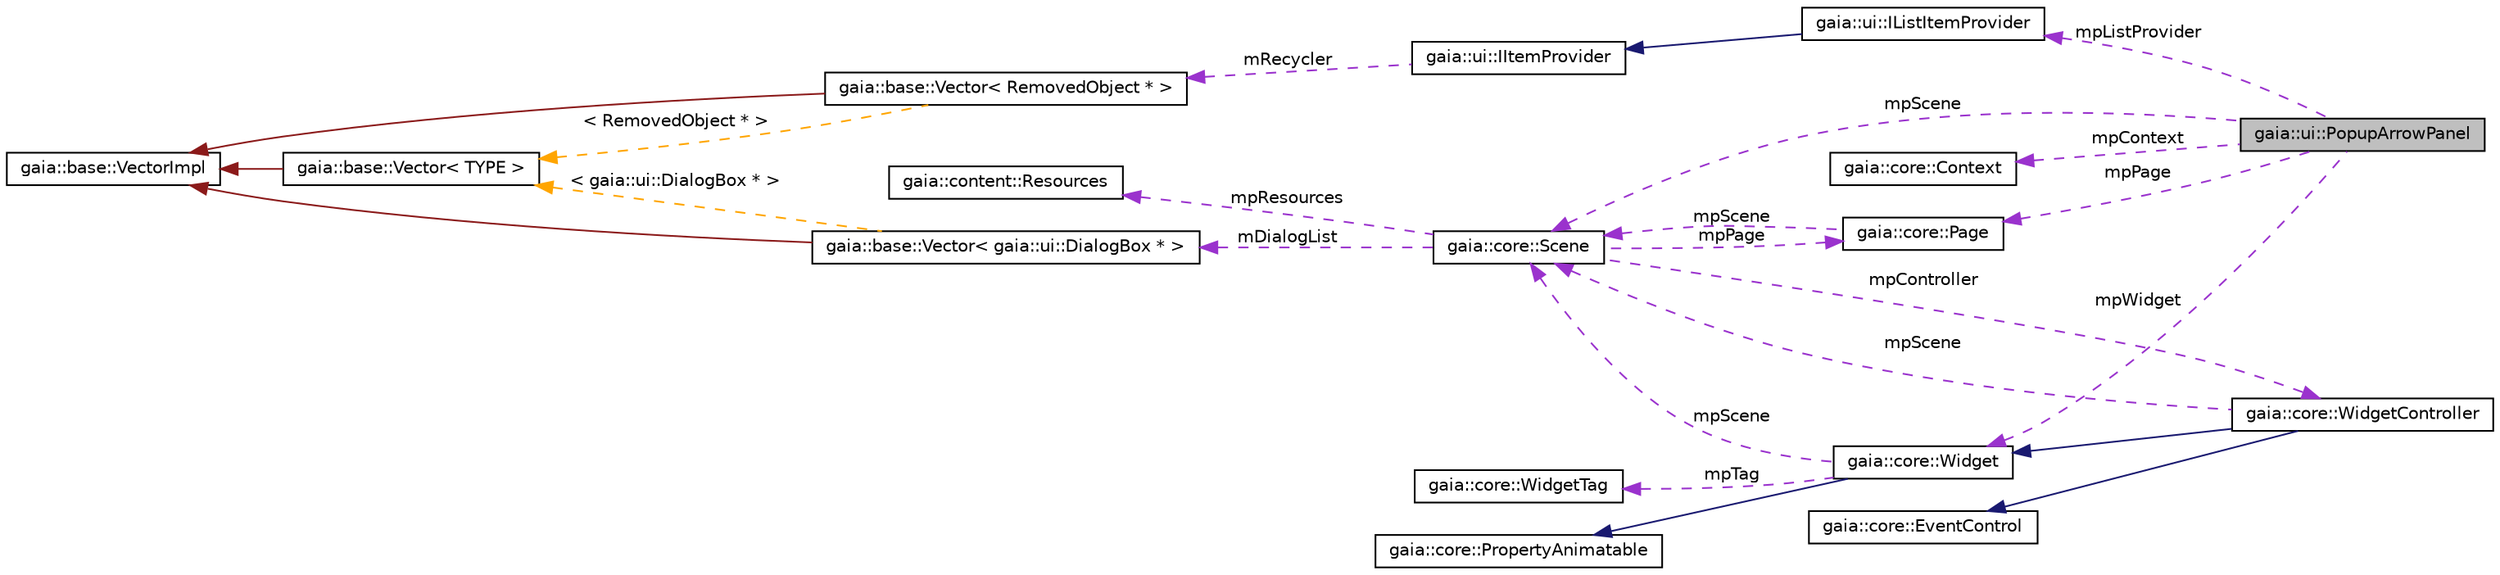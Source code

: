 digraph G
{
  edge [fontname="Helvetica",fontsize="10",labelfontname="Helvetica",labelfontsize="10"];
  node [fontname="Helvetica",fontsize="10",shape=record];
  rankdir=LR;
  Node1 [label="gaia::ui::PopupArrowPanel",height=0.2,width=0.4,color="black", fillcolor="grey75", style="filled" fontcolor="black"];
  Node2 -> Node1 [dir=back,color="darkorchid3",fontsize="10",style="dashed",label="mpScene",fontname="Helvetica"];
  Node2 [label="gaia::core::Scene",height=0.2,width=0.4,color="black", fillcolor="white", style="filled",URL="$d5/dfb/classgaia_1_1core_1_1_scene.html",tooltip="A Scene is used to build a visual interface."];
  Node3 -> Node2 [dir=back,color="darkorchid3",fontsize="10",style="dashed",label="mpController",fontname="Helvetica"];
  Node3 [label="gaia::core::WidgetController",height=0.2,width=0.4,color="black", fillcolor="white", style="filled",URL="$db/d6c/classgaia_1_1core_1_1_widget_controller.html",tooltip="Define the default widget layout to put sets of layout in it."];
  Node4 -> Node3 [dir=back,color="midnightblue",fontsize="10",style="solid",fontname="Helvetica"];
  Node4 [label="gaia::core::Widget",height=0.2,width=0.4,color="black", fillcolor="white", style="filled",URL="$d8/dac/classgaia_1_1core_1_1_widget.html",tooltip="The Widget class is the base class of all user interface component."];
  Node5 -> Node4 [dir=back,color="midnightblue",fontsize="10",style="solid",fontname="Helvetica"];
  Node5 [label="gaia::core::PropertyAnimatable",height=0.2,width=0.4,color="black", fillcolor="white", style="filled",URL="$d0/db2/classgaia_1_1core_1_1_property_animatable.html",tooltip="Any animation object need to implement PropertyAnimatable because of setting value."];
  Node2 -> Node4 [dir=back,color="darkorchid3",fontsize="10",style="dashed",label="mpScene",fontname="Helvetica"];
  Node6 -> Node4 [dir=back,color="darkorchid3",fontsize="10",style="dashed",label="mpTag",fontname="Helvetica"];
  Node6 [label="gaia::core::WidgetTag",height=0.2,width=0.4,color="black", fillcolor="white", style="filled",URL="$db/d88/classgaia_1_1core_1_1_widget_tag.html"];
  Node7 -> Node3 [dir=back,color="midnightblue",fontsize="10",style="solid",fontname="Helvetica"];
  Node7 [label="gaia::core::EventControl",height=0.2,width=0.4,color="black", fillcolor="white", style="filled",URL="$dd/de0/classgaia_1_1core_1_1_event_control.html",tooltip="EventControl is used to dispatch event and register listener."];
  Node2 -> Node3 [dir=back,color="darkorchid3",fontsize="10",style="dashed",label="mpScene",fontname="Helvetica"];
  Node8 -> Node2 [dir=back,color="darkorchid3",fontsize="10",style="dashed",label="mpResources",fontname="Helvetica"];
  Node8 [label="gaia::content::Resources",height=0.2,width=0.4,color="black", fillcolor="white", style="filled",URL="$de/dad/classgaia_1_1content_1_1_resources.html",tooltip="Class for accessing an application&#39;s resources."];
  Node9 -> Node2 [dir=back,color="darkorchid3",fontsize="10",style="dashed",label="mDialogList",fontname="Helvetica"];
  Node9 [label="gaia::base::Vector\< gaia::ui::DialogBox * \>",height=0.2,width=0.4,color="black", fillcolor="white", style="filled",URL="$df/d5d/classgaia_1_1base_1_1_vector.html"];
  Node10 -> Node9 [dir=back,color="firebrick4",fontsize="10",style="solid",fontname="Helvetica"];
  Node10 [label="gaia::base::VectorImpl",height=0.2,width=0.4,color="black", fillcolor="white", style="filled",URL="$d0/d21/classgaia_1_1base_1_1_vector_impl.html",tooltip="Implements vector data structure equipped with copy-on-write mechanism."];
  Node11 -> Node9 [dir=back,color="orange",fontsize="10",style="dashed",label="\< gaia::ui::DialogBox * \>",fontname="Helvetica"];
  Node11 [label="gaia::base::Vector\< TYPE \>",height=0.2,width=0.4,color="black", fillcolor="white", style="filled",URL="$df/d5d/classgaia_1_1base_1_1_vector.html",tooltip="This class implements the vector data structure."];
  Node10 -> Node11 [dir=back,color="firebrick4",fontsize="10",style="solid",fontname="Helvetica"];
  Node12 -> Node2 [dir=back,color="darkorchid3",fontsize="10",style="dashed",label="mpPage",fontname="Helvetica"];
  Node12 [label="gaia::core::Page",height=0.2,width=0.4,color="black", fillcolor="white", style="filled",URL="$db/d3f/classgaia_1_1core_1_1_page.html",tooltip="An page is a single, focused thing that the user can do."];
  Node2 -> Node12 [dir=back,color="darkorchid3",fontsize="10",style="dashed",label="mpScene",fontname="Helvetica"];
  Node4 -> Node1 [dir=back,color="darkorchid3",fontsize="10",style="dashed",label="mpWidget",fontname="Helvetica"];
  Node13 -> Node1 [dir=back,color="darkorchid3",fontsize="10",style="dashed",label="mpListProvider",fontname="Helvetica"];
  Node13 [label="gaia::ui::IListItemProvider",height=0.2,width=0.4,color="black", fillcolor="white", style="filled",URL="$da/d2d/classgaia_1_1ui_1_1_i_list_item_provider.html",tooltip="Extended Adapter that is the bridge between a ListView and the data that backs the list..."];
  Node14 -> Node13 [dir=back,color="midnightblue",fontsize="10",style="solid",fontname="Helvetica"];
  Node14 [label="gaia::ui::IItemProvider",height=0.2,width=0.4,color="black", fillcolor="white", style="filled",URL="$d3/df2/classgaia_1_1ui_1_1_i_item_provider.html",tooltip="An IItemProvider object acts as a bridge between an ListWidget and the underlying data for that widge..."];
  Node15 -> Node14 [dir=back,color="darkorchid3",fontsize="10",style="dashed",label="mRecycler",fontname="Helvetica"];
  Node15 [label="gaia::base::Vector\< RemovedObject * \>",height=0.2,width=0.4,color="black", fillcolor="white", style="filled",URL="$df/d5d/classgaia_1_1base_1_1_vector.html"];
  Node10 -> Node15 [dir=back,color="firebrick4",fontsize="10",style="solid",fontname="Helvetica"];
  Node11 -> Node15 [dir=back,color="orange",fontsize="10",style="dashed",label="\< RemovedObject * \>",fontname="Helvetica"];
  Node16 -> Node1 [dir=back,color="darkorchid3",fontsize="10",style="dashed",label="mpContext",fontname="Helvetica"];
  Node16 [label="gaia::core::Context",height=0.2,width=0.4,color="black", fillcolor="white", style="filled",URL="$d0/d05/classgaia_1_1core_1_1_context.html",tooltip="Interface to global information about an application environment."];
  Node12 -> Node1 [dir=back,color="darkorchid3",fontsize="10",style="dashed",label="mpPage",fontname="Helvetica"];
}
